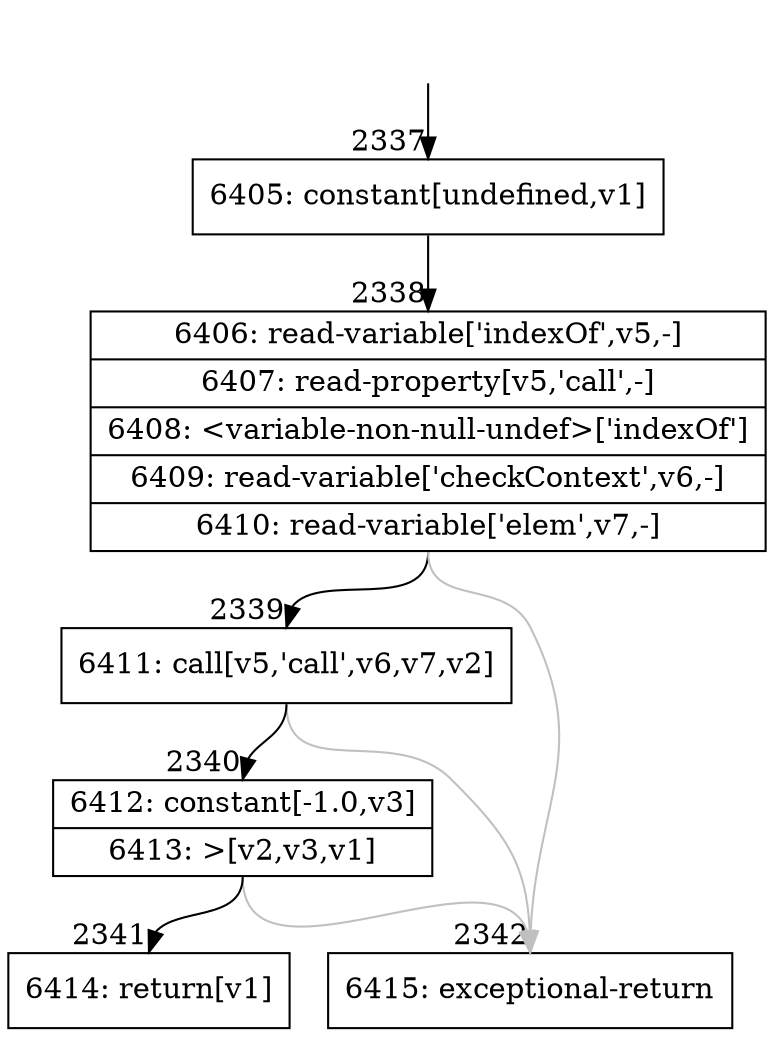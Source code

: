 digraph {
rankdir="TD"
BB_entry162[shape=none,label=""];
BB_entry162 -> BB2337 [tailport=s, headport=n, headlabel="    2337"]
BB2337 [shape=record label="{6405: constant[undefined,v1]}" ] 
BB2337 -> BB2338 [tailport=s, headport=n, headlabel="      2338"]
BB2338 [shape=record label="{6406: read-variable['indexOf',v5,-]|6407: read-property[v5,'call',-]|6408: \<variable-non-null-undef\>['indexOf']|6409: read-variable['checkContext',v6,-]|6410: read-variable['elem',v7,-]}" ] 
BB2338 -> BB2339 [tailport=s, headport=n, headlabel="      2339"]
BB2338 -> BB2342 [tailport=s, headport=n, color=gray, headlabel="      2342"]
BB2339 [shape=record label="{6411: call[v5,'call',v6,v7,v2]}" ] 
BB2339 -> BB2340 [tailport=s, headport=n, headlabel="      2340"]
BB2339 -> BB2342 [tailport=s, headport=n, color=gray]
BB2340 [shape=record label="{6412: constant[-1.0,v3]|6413: \>[v2,v3,v1]}" ] 
BB2340 -> BB2341 [tailport=s, headport=n, headlabel="      2341"]
BB2340 -> BB2342 [tailport=s, headport=n, color=gray]
BB2341 [shape=record label="{6414: return[v1]}" ] 
BB2342 [shape=record label="{6415: exceptional-return}" ] 
}

